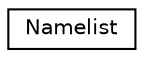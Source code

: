 digraph "Graphical Class Hierarchy"
{
  edge [fontname="Helvetica",fontsize="10",labelfontname="Helvetica",labelfontsize="10"];
  node [fontname="Helvetica",fontsize="10",shape=record];
  rankdir="LR";
  Node1 [label="Namelist",height=0.2,width=0.4,color="black", fillcolor="white", style="filled",URL="$structNamelist.html"];
}
